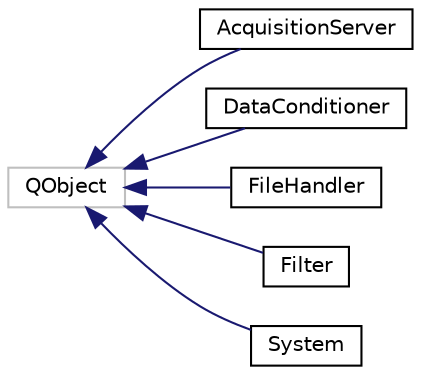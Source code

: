 digraph "Graphical Class Hierarchy"
{
  edge [fontname="Helvetica",fontsize="10",labelfontname="Helvetica",labelfontsize="10"];
  node [fontname="Helvetica",fontsize="10",shape=record];
  rankdir="LR";
  Node1 [label="QObject",height=0.2,width=0.4,color="grey75", fillcolor="white", style="filled"];
  Node1 -> Node2 [dir="back",color="midnightblue",fontsize="10",style="solid",fontname="Helvetica"];
  Node2 [label="AcquisitionServer",height=0.2,width=0.4,color="black", fillcolor="white", style="filled",URL="$classAcquisitionServer.html",tooltip="Provides basic functionality to access serial ports. You can start and stop the port, and write to it. Whenever a DataSet object is received an digested, the dataReady(DataSet) signal will be emitted. "];
  Node1 -> Node3 [dir="back",color="midnightblue",fontsize="10",style="solid",fontname="Helvetica"];
  Node3 [label="DataConditioner",height=0.2,width=0.4,color="black", fillcolor="white", style="filled",URL="$classDataConditioner.html"];
  Node1 -> Node4 [dir="back",color="midnightblue",fontsize="10",style="solid",fontname="Helvetica"];
  Node4 [label="FileHandler",height=0.2,width=0.4,color="black", fillcolor="white", style="filled",URL="$classFileHandler.html"];
  Node1 -> Node5 [dir="back",color="midnightblue",fontsize="10",style="solid",fontname="Helvetica"];
  Node5 [label="Filter",height=0.2,width=0.4,color="black", fillcolor="white", style="filled",URL="$classFilter.html"];
  Node1 -> Node6 [dir="back",color="midnightblue",fontsize="10",style="solid",fontname="Helvetica"];
  Node6 [label="System",height=0.2,width=0.4,color="black", fillcolor="white", style="filled",URL="$classSystem.html"];
}
